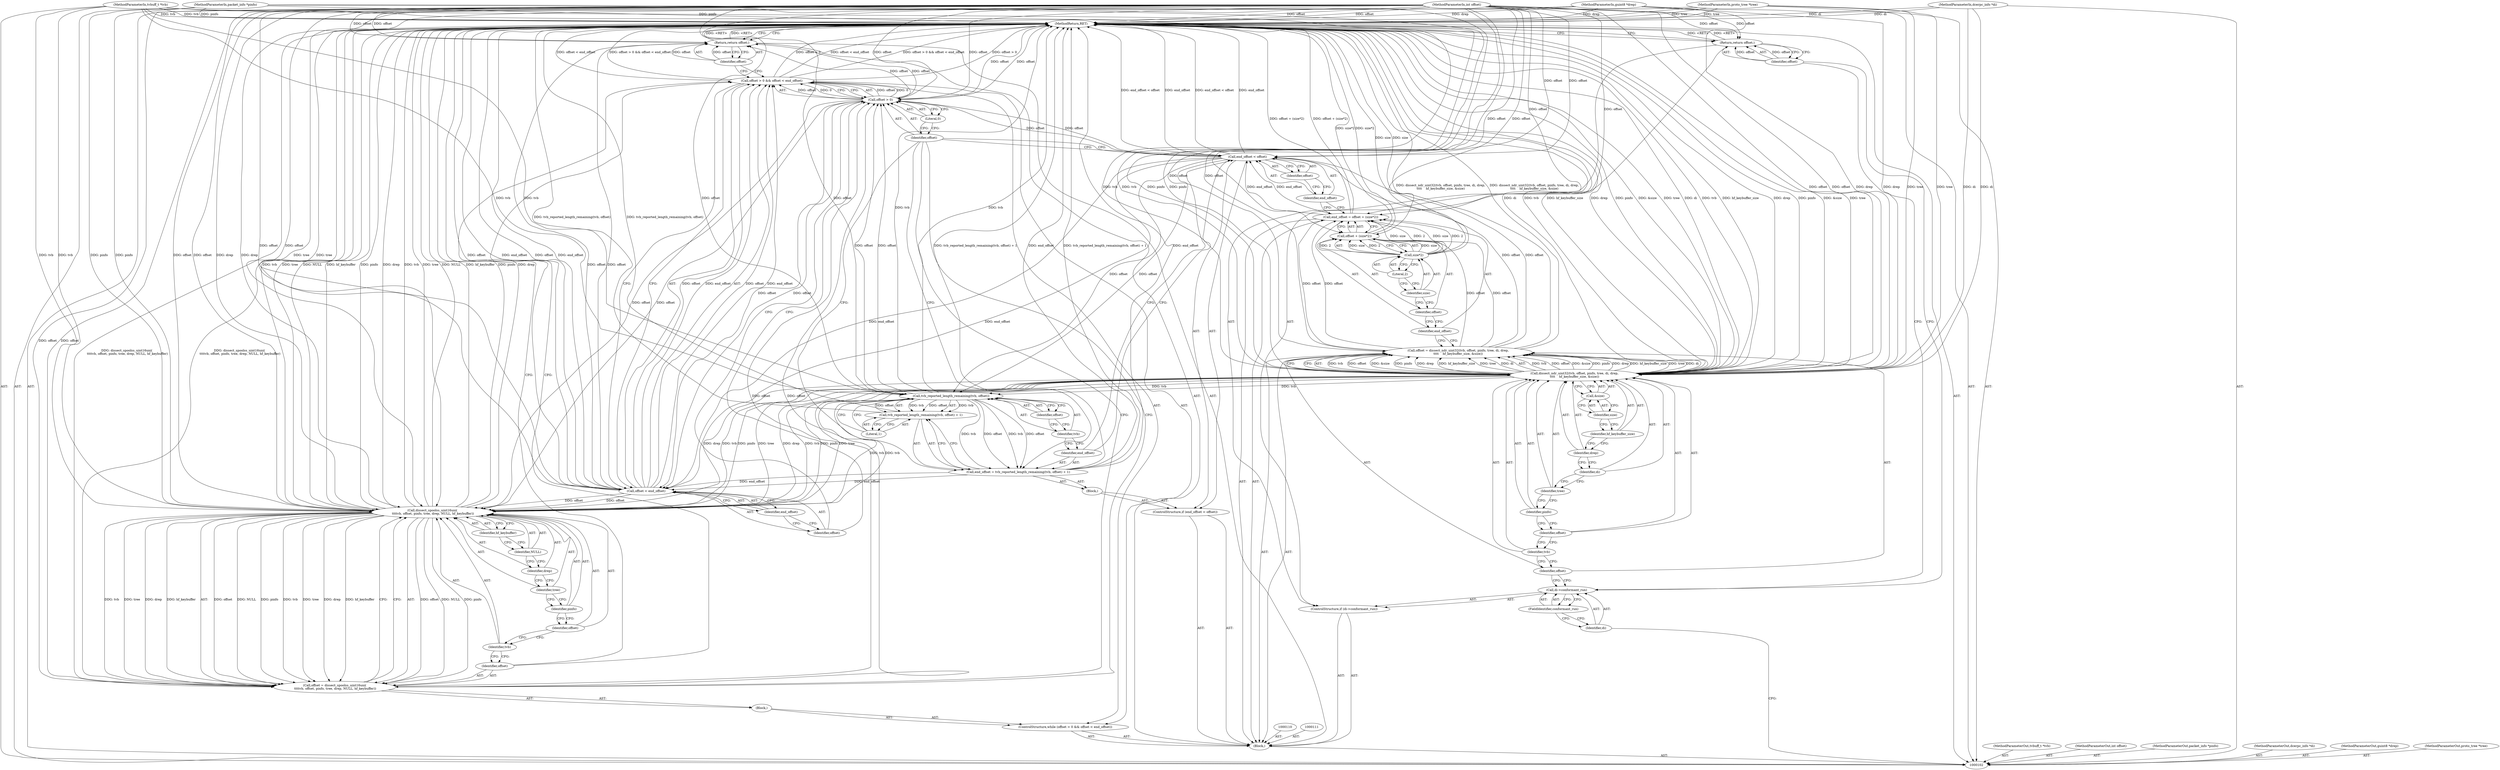 digraph "0_wireshark_b4d16b4495b732888e12baf5b8a7e9bf2665e22b" {
"1000170" [label="(MethodReturn,RET)"];
"1000103" [label="(MethodParameterIn,tvbuff_t *tvb)"];
"1000246" [label="(MethodParameterOut,tvbuff_t *tvb)"];
"1000104" [label="(MethodParameterIn,int offset)"];
"1000247" [label="(MethodParameterOut,int offset)"];
"1000105" [label="(MethodParameterIn,packet_info *pinfo)"];
"1000248" [label="(MethodParameterOut,packet_info *pinfo)"];
"1000118" [label="(Call,offset = dissect_ndr_uint32(tvb, offset, pinfo, tree, di, drep,\n\t\t\t\t    hf_keybuffer_size, &size))"];
"1000119" [label="(Identifier,offset)"];
"1000120" [label="(Call,dissect_ndr_uint32(tvb, offset, pinfo, tree, di, drep,\n\t\t\t\t    hf_keybuffer_size, &size))"];
"1000121" [label="(Identifier,tvb)"];
"1000122" [label="(Identifier,offset)"];
"1000123" [label="(Identifier,pinfo)"];
"1000124" [label="(Identifier,tree)"];
"1000125" [label="(Identifier,di)"];
"1000126" [label="(Identifier,drep)"];
"1000128" [label="(Call,&size)"];
"1000129" [label="(Identifier,size)"];
"1000127" [label="(Identifier,hf_keybuffer_size)"];
"1000130" [label="(Call,end_offset = offset + (size*2))"];
"1000131" [label="(Identifier,end_offset)"];
"1000132" [label="(Call,offset + (size*2))"];
"1000133" [label="(Identifier,offset)"];
"1000134" [label="(Call,size*2)"];
"1000135" [label="(Identifier,size)"];
"1000136" [label="(Literal,2)"];
"1000137" [label="(ControlStructure,if (end_offset < offset))"];
"1000140" [label="(Identifier,offset)"];
"1000141" [label="(Block,)"];
"1000138" [label="(Call,end_offset < offset)"];
"1000139" [label="(Identifier,end_offset)"];
"1000107" [label="(MethodParameterIn,dcerpc_info *di)"];
"1000250" [label="(MethodParameterOut,dcerpc_info *di)"];
"1000108" [label="(MethodParameterIn,guint8 *drep)"];
"1000251" [label="(MethodParameterOut,guint8 *drep)"];
"1000106" [label="(MethodParameterIn,proto_tree *tree)"];
"1000249" [label="(MethodParameterOut,proto_tree *tree)"];
"1000144" [label="(Call,tvb_reported_length_remaining(tvb, offset) + 1)"];
"1000145" [label="(Call,tvb_reported_length_remaining(tvb, offset))"];
"1000142" [label="(Call,end_offset = tvb_reported_length_remaining(tvb, offset) + 1)"];
"1000143" [label="(Identifier,end_offset)"];
"1000146" [label="(Identifier,tvb)"];
"1000147" [label="(Identifier,offset)"];
"1000148" [label="(Literal,1)"];
"1000149" [label="(ControlStructure,while (offset > 0 && offset < end_offset))"];
"1000153" [label="(Literal,0)"];
"1000154" [label="(Call,offset < end_offset)"];
"1000155" [label="(Identifier,offset)"];
"1000156" [label="(Identifier,end_offset)"];
"1000157" [label="(Block,)"];
"1000150" [label="(Call,offset > 0 && offset < end_offset)"];
"1000151" [label="(Call,offset > 0)"];
"1000152" [label="(Identifier,offset)"];
"1000160" [label="(Call,dissect_spoolss_uint16uni(\n \t\t\ttvb, offset, pinfo, tree, drep, NULL, hf_keybuffer))"];
"1000158" [label="(Call,offset = dissect_spoolss_uint16uni(\n \t\t\ttvb, offset, pinfo, tree, drep, NULL, hf_keybuffer))"];
"1000159" [label="(Identifier,offset)"];
"1000163" [label="(Identifier,pinfo)"];
"1000164" [label="(Identifier,tree)"];
"1000165" [label="(Identifier,drep)"];
"1000166" [label="(Identifier,NULL)"];
"1000161" [label="(Identifier,tvb)"];
"1000167" [label="(Identifier,hf_keybuffer)"];
"1000162" [label="(Identifier,offset)"];
"1000109" [label="(Block,)"];
"1000168" [label="(Return,return offset;)"];
"1000169" [label="(Identifier,offset)"];
"1000112" [label="(ControlStructure,if (di->conformant_run))"];
"1000113" [label="(Call,di->conformant_run)"];
"1000114" [label="(Identifier,di)"];
"1000115" [label="(FieldIdentifier,conformant_run)"];
"1000116" [label="(Return,return offset;)"];
"1000117" [label="(Identifier,offset)"];
"1000170" -> "1000102"  [label="AST: "];
"1000170" -> "1000116"  [label="CFG: "];
"1000170" -> "1000168"  [label="CFG: "];
"1000120" -> "1000170"  [label="DDG: di"];
"1000120" -> "1000170"  [label="DDG: tvb"];
"1000120" -> "1000170"  [label="DDG: hf_keybuffer_size"];
"1000120" -> "1000170"  [label="DDG: drep"];
"1000120" -> "1000170"  [label="DDG: pinfo"];
"1000120" -> "1000170"  [label="DDG: &size"];
"1000120" -> "1000170"  [label="DDG: tree"];
"1000108" -> "1000170"  [label="DDG: drep"];
"1000104" -> "1000170"  [label="DDG: offset"];
"1000105" -> "1000170"  [label="DDG: pinfo"];
"1000158" -> "1000170"  [label="DDG: dissect_spoolss_uint16uni(\n \t\t\ttvb, offset, pinfo, tree, drep, NULL, hf_keybuffer)"];
"1000150" -> "1000170"  [label="DDG: offset < end_offset"];
"1000150" -> "1000170"  [label="DDG: offset > 0 && offset < end_offset"];
"1000150" -> "1000170"  [label="DDG: offset > 0"];
"1000160" -> "1000170"  [label="DDG: tvb"];
"1000160" -> "1000170"  [label="DDG: tree"];
"1000160" -> "1000170"  [label="DDG: NULL"];
"1000160" -> "1000170"  [label="DDG: hf_keybuffer"];
"1000160" -> "1000170"  [label="DDG: pinfo"];
"1000160" -> "1000170"  [label="DDG: drep"];
"1000106" -> "1000170"  [label="DDG: tree"];
"1000107" -> "1000170"  [label="DDG: di"];
"1000130" -> "1000170"  [label="DDG: offset + (size*2)"];
"1000138" -> "1000170"  [label="DDG: end_offset"];
"1000138" -> "1000170"  [label="DDG: end_offset < offset"];
"1000151" -> "1000170"  [label="DDG: offset"];
"1000154" -> "1000170"  [label="DDG: offset"];
"1000154" -> "1000170"  [label="DDG: end_offset"];
"1000142" -> "1000170"  [label="DDG: tvb_reported_length_remaining(tvb, offset) + 1"];
"1000142" -> "1000170"  [label="DDG: end_offset"];
"1000132" -> "1000170"  [label="DDG: size*2"];
"1000103" -> "1000170"  [label="DDG: tvb"];
"1000134" -> "1000170"  [label="DDG: size"];
"1000118" -> "1000170"  [label="DDG: dissect_ndr_uint32(tvb, offset, pinfo, tree, di, drep,\n\t\t\t\t    hf_keybuffer_size, &size)"];
"1000144" -> "1000170"  [label="DDG: tvb_reported_length_remaining(tvb, offset)"];
"1000145" -> "1000170"  [label="DDG: tvb"];
"1000168" -> "1000170"  [label="DDG: <RET>"];
"1000116" -> "1000170"  [label="DDG: <RET>"];
"1000103" -> "1000102"  [label="AST: "];
"1000103" -> "1000170"  [label="DDG: tvb"];
"1000103" -> "1000120"  [label="DDG: tvb"];
"1000103" -> "1000145"  [label="DDG: tvb"];
"1000103" -> "1000160"  [label="DDG: tvb"];
"1000246" -> "1000102"  [label="AST: "];
"1000104" -> "1000102"  [label="AST: "];
"1000104" -> "1000170"  [label="DDG: offset"];
"1000104" -> "1000116"  [label="DDG: offset"];
"1000104" -> "1000118"  [label="DDG: offset"];
"1000104" -> "1000120"  [label="DDG: offset"];
"1000104" -> "1000130"  [label="DDG: offset"];
"1000104" -> "1000132"  [label="DDG: offset"];
"1000104" -> "1000138"  [label="DDG: offset"];
"1000104" -> "1000145"  [label="DDG: offset"];
"1000104" -> "1000151"  [label="DDG: offset"];
"1000104" -> "1000154"  [label="DDG: offset"];
"1000104" -> "1000158"  [label="DDG: offset"];
"1000104" -> "1000160"  [label="DDG: offset"];
"1000104" -> "1000168"  [label="DDG: offset"];
"1000247" -> "1000102"  [label="AST: "];
"1000105" -> "1000102"  [label="AST: "];
"1000105" -> "1000170"  [label="DDG: pinfo"];
"1000105" -> "1000120"  [label="DDG: pinfo"];
"1000105" -> "1000160"  [label="DDG: pinfo"];
"1000248" -> "1000102"  [label="AST: "];
"1000118" -> "1000109"  [label="AST: "];
"1000118" -> "1000120"  [label="CFG: "];
"1000119" -> "1000118"  [label="AST: "];
"1000120" -> "1000118"  [label="AST: "];
"1000131" -> "1000118"  [label="CFG: "];
"1000118" -> "1000170"  [label="DDG: dissect_ndr_uint32(tvb, offset, pinfo, tree, di, drep,\n\t\t\t\t    hf_keybuffer_size, &size)"];
"1000120" -> "1000118"  [label="DDG: tvb"];
"1000120" -> "1000118"  [label="DDG: offset"];
"1000120" -> "1000118"  [label="DDG: &size"];
"1000120" -> "1000118"  [label="DDG: pinfo"];
"1000120" -> "1000118"  [label="DDG: drep"];
"1000120" -> "1000118"  [label="DDG: hf_keybuffer_size"];
"1000120" -> "1000118"  [label="DDG: tree"];
"1000120" -> "1000118"  [label="DDG: di"];
"1000104" -> "1000118"  [label="DDG: offset"];
"1000118" -> "1000130"  [label="DDG: offset"];
"1000118" -> "1000132"  [label="DDG: offset"];
"1000118" -> "1000138"  [label="DDG: offset"];
"1000119" -> "1000118"  [label="AST: "];
"1000119" -> "1000113"  [label="CFG: "];
"1000121" -> "1000119"  [label="CFG: "];
"1000120" -> "1000118"  [label="AST: "];
"1000120" -> "1000128"  [label="CFG: "];
"1000121" -> "1000120"  [label="AST: "];
"1000122" -> "1000120"  [label="AST: "];
"1000123" -> "1000120"  [label="AST: "];
"1000124" -> "1000120"  [label="AST: "];
"1000125" -> "1000120"  [label="AST: "];
"1000126" -> "1000120"  [label="AST: "];
"1000127" -> "1000120"  [label="AST: "];
"1000128" -> "1000120"  [label="AST: "];
"1000118" -> "1000120"  [label="CFG: "];
"1000120" -> "1000170"  [label="DDG: di"];
"1000120" -> "1000170"  [label="DDG: tvb"];
"1000120" -> "1000170"  [label="DDG: hf_keybuffer_size"];
"1000120" -> "1000170"  [label="DDG: drep"];
"1000120" -> "1000170"  [label="DDG: pinfo"];
"1000120" -> "1000170"  [label="DDG: &size"];
"1000120" -> "1000170"  [label="DDG: tree"];
"1000120" -> "1000118"  [label="DDG: tvb"];
"1000120" -> "1000118"  [label="DDG: offset"];
"1000120" -> "1000118"  [label="DDG: &size"];
"1000120" -> "1000118"  [label="DDG: pinfo"];
"1000120" -> "1000118"  [label="DDG: drep"];
"1000120" -> "1000118"  [label="DDG: hf_keybuffer_size"];
"1000120" -> "1000118"  [label="DDG: tree"];
"1000120" -> "1000118"  [label="DDG: di"];
"1000103" -> "1000120"  [label="DDG: tvb"];
"1000104" -> "1000120"  [label="DDG: offset"];
"1000105" -> "1000120"  [label="DDG: pinfo"];
"1000106" -> "1000120"  [label="DDG: tree"];
"1000107" -> "1000120"  [label="DDG: di"];
"1000108" -> "1000120"  [label="DDG: drep"];
"1000120" -> "1000145"  [label="DDG: tvb"];
"1000120" -> "1000160"  [label="DDG: tvb"];
"1000120" -> "1000160"  [label="DDG: pinfo"];
"1000120" -> "1000160"  [label="DDG: tree"];
"1000120" -> "1000160"  [label="DDG: drep"];
"1000121" -> "1000120"  [label="AST: "];
"1000121" -> "1000119"  [label="CFG: "];
"1000122" -> "1000121"  [label="CFG: "];
"1000122" -> "1000120"  [label="AST: "];
"1000122" -> "1000121"  [label="CFG: "];
"1000123" -> "1000122"  [label="CFG: "];
"1000123" -> "1000120"  [label="AST: "];
"1000123" -> "1000122"  [label="CFG: "];
"1000124" -> "1000123"  [label="CFG: "];
"1000124" -> "1000120"  [label="AST: "];
"1000124" -> "1000123"  [label="CFG: "];
"1000125" -> "1000124"  [label="CFG: "];
"1000125" -> "1000120"  [label="AST: "];
"1000125" -> "1000124"  [label="CFG: "];
"1000126" -> "1000125"  [label="CFG: "];
"1000126" -> "1000120"  [label="AST: "];
"1000126" -> "1000125"  [label="CFG: "];
"1000127" -> "1000126"  [label="CFG: "];
"1000128" -> "1000120"  [label="AST: "];
"1000128" -> "1000129"  [label="CFG: "];
"1000129" -> "1000128"  [label="AST: "];
"1000120" -> "1000128"  [label="CFG: "];
"1000129" -> "1000128"  [label="AST: "];
"1000129" -> "1000127"  [label="CFG: "];
"1000128" -> "1000129"  [label="CFG: "];
"1000127" -> "1000120"  [label="AST: "];
"1000127" -> "1000126"  [label="CFG: "];
"1000129" -> "1000127"  [label="CFG: "];
"1000130" -> "1000109"  [label="AST: "];
"1000130" -> "1000132"  [label="CFG: "];
"1000131" -> "1000130"  [label="AST: "];
"1000132" -> "1000130"  [label="AST: "];
"1000139" -> "1000130"  [label="CFG: "];
"1000130" -> "1000170"  [label="DDG: offset + (size*2)"];
"1000118" -> "1000130"  [label="DDG: offset"];
"1000104" -> "1000130"  [label="DDG: offset"];
"1000134" -> "1000130"  [label="DDG: size"];
"1000134" -> "1000130"  [label="DDG: 2"];
"1000130" -> "1000138"  [label="DDG: end_offset"];
"1000131" -> "1000130"  [label="AST: "];
"1000131" -> "1000118"  [label="CFG: "];
"1000133" -> "1000131"  [label="CFG: "];
"1000132" -> "1000130"  [label="AST: "];
"1000132" -> "1000134"  [label="CFG: "];
"1000133" -> "1000132"  [label="AST: "];
"1000134" -> "1000132"  [label="AST: "];
"1000130" -> "1000132"  [label="CFG: "];
"1000132" -> "1000170"  [label="DDG: size*2"];
"1000118" -> "1000132"  [label="DDG: offset"];
"1000104" -> "1000132"  [label="DDG: offset"];
"1000134" -> "1000132"  [label="DDG: size"];
"1000134" -> "1000132"  [label="DDG: 2"];
"1000133" -> "1000132"  [label="AST: "];
"1000133" -> "1000131"  [label="CFG: "];
"1000135" -> "1000133"  [label="CFG: "];
"1000134" -> "1000132"  [label="AST: "];
"1000134" -> "1000136"  [label="CFG: "];
"1000135" -> "1000134"  [label="AST: "];
"1000136" -> "1000134"  [label="AST: "];
"1000132" -> "1000134"  [label="CFG: "];
"1000134" -> "1000170"  [label="DDG: size"];
"1000134" -> "1000130"  [label="DDG: size"];
"1000134" -> "1000130"  [label="DDG: 2"];
"1000134" -> "1000132"  [label="DDG: size"];
"1000134" -> "1000132"  [label="DDG: 2"];
"1000135" -> "1000134"  [label="AST: "];
"1000135" -> "1000133"  [label="CFG: "];
"1000136" -> "1000135"  [label="CFG: "];
"1000136" -> "1000134"  [label="AST: "];
"1000136" -> "1000135"  [label="CFG: "];
"1000134" -> "1000136"  [label="CFG: "];
"1000137" -> "1000109"  [label="AST: "];
"1000138" -> "1000137"  [label="AST: "];
"1000141" -> "1000137"  [label="AST: "];
"1000140" -> "1000138"  [label="AST: "];
"1000140" -> "1000139"  [label="CFG: "];
"1000138" -> "1000140"  [label="CFG: "];
"1000141" -> "1000137"  [label="AST: "];
"1000142" -> "1000141"  [label="AST: "];
"1000138" -> "1000137"  [label="AST: "];
"1000138" -> "1000140"  [label="CFG: "];
"1000139" -> "1000138"  [label="AST: "];
"1000140" -> "1000138"  [label="AST: "];
"1000143" -> "1000138"  [label="CFG: "];
"1000152" -> "1000138"  [label="CFG: "];
"1000138" -> "1000170"  [label="DDG: end_offset"];
"1000138" -> "1000170"  [label="DDG: end_offset < offset"];
"1000130" -> "1000138"  [label="DDG: end_offset"];
"1000104" -> "1000138"  [label="DDG: offset"];
"1000118" -> "1000138"  [label="DDG: offset"];
"1000138" -> "1000145"  [label="DDG: offset"];
"1000138" -> "1000151"  [label="DDG: offset"];
"1000138" -> "1000154"  [label="DDG: end_offset"];
"1000139" -> "1000138"  [label="AST: "];
"1000139" -> "1000130"  [label="CFG: "];
"1000140" -> "1000139"  [label="CFG: "];
"1000107" -> "1000102"  [label="AST: "];
"1000107" -> "1000170"  [label="DDG: di"];
"1000107" -> "1000120"  [label="DDG: di"];
"1000250" -> "1000102"  [label="AST: "];
"1000108" -> "1000102"  [label="AST: "];
"1000108" -> "1000170"  [label="DDG: drep"];
"1000108" -> "1000120"  [label="DDG: drep"];
"1000108" -> "1000160"  [label="DDG: drep"];
"1000251" -> "1000102"  [label="AST: "];
"1000106" -> "1000102"  [label="AST: "];
"1000106" -> "1000170"  [label="DDG: tree"];
"1000106" -> "1000120"  [label="DDG: tree"];
"1000106" -> "1000160"  [label="DDG: tree"];
"1000249" -> "1000102"  [label="AST: "];
"1000144" -> "1000142"  [label="AST: "];
"1000144" -> "1000148"  [label="CFG: "];
"1000145" -> "1000144"  [label="AST: "];
"1000148" -> "1000144"  [label="AST: "];
"1000142" -> "1000144"  [label="CFG: "];
"1000144" -> "1000170"  [label="DDG: tvb_reported_length_remaining(tvb, offset)"];
"1000145" -> "1000144"  [label="DDG: tvb"];
"1000145" -> "1000144"  [label="DDG: offset"];
"1000145" -> "1000144"  [label="AST: "];
"1000145" -> "1000147"  [label="CFG: "];
"1000146" -> "1000145"  [label="AST: "];
"1000147" -> "1000145"  [label="AST: "];
"1000148" -> "1000145"  [label="CFG: "];
"1000145" -> "1000170"  [label="DDG: tvb"];
"1000145" -> "1000142"  [label="DDG: tvb"];
"1000145" -> "1000142"  [label="DDG: offset"];
"1000145" -> "1000144"  [label="DDG: tvb"];
"1000145" -> "1000144"  [label="DDG: offset"];
"1000120" -> "1000145"  [label="DDG: tvb"];
"1000103" -> "1000145"  [label="DDG: tvb"];
"1000138" -> "1000145"  [label="DDG: offset"];
"1000104" -> "1000145"  [label="DDG: offset"];
"1000145" -> "1000151"  [label="DDG: offset"];
"1000145" -> "1000160"  [label="DDG: tvb"];
"1000142" -> "1000141"  [label="AST: "];
"1000142" -> "1000144"  [label="CFG: "];
"1000143" -> "1000142"  [label="AST: "];
"1000144" -> "1000142"  [label="AST: "];
"1000152" -> "1000142"  [label="CFG: "];
"1000142" -> "1000170"  [label="DDG: tvb_reported_length_remaining(tvb, offset) + 1"];
"1000142" -> "1000170"  [label="DDG: end_offset"];
"1000145" -> "1000142"  [label="DDG: tvb"];
"1000145" -> "1000142"  [label="DDG: offset"];
"1000142" -> "1000154"  [label="DDG: end_offset"];
"1000143" -> "1000142"  [label="AST: "];
"1000143" -> "1000138"  [label="CFG: "];
"1000146" -> "1000143"  [label="CFG: "];
"1000146" -> "1000145"  [label="AST: "];
"1000146" -> "1000143"  [label="CFG: "];
"1000147" -> "1000146"  [label="CFG: "];
"1000147" -> "1000145"  [label="AST: "];
"1000147" -> "1000146"  [label="CFG: "];
"1000145" -> "1000147"  [label="CFG: "];
"1000148" -> "1000144"  [label="AST: "];
"1000148" -> "1000145"  [label="CFG: "];
"1000144" -> "1000148"  [label="CFG: "];
"1000149" -> "1000109"  [label="AST: "];
"1000150" -> "1000149"  [label="AST: "];
"1000157" -> "1000149"  [label="AST: "];
"1000153" -> "1000151"  [label="AST: "];
"1000153" -> "1000152"  [label="CFG: "];
"1000151" -> "1000153"  [label="CFG: "];
"1000154" -> "1000150"  [label="AST: "];
"1000154" -> "1000156"  [label="CFG: "];
"1000155" -> "1000154"  [label="AST: "];
"1000156" -> "1000154"  [label="AST: "];
"1000150" -> "1000154"  [label="CFG: "];
"1000154" -> "1000170"  [label="DDG: offset"];
"1000154" -> "1000170"  [label="DDG: end_offset"];
"1000154" -> "1000150"  [label="DDG: offset"];
"1000154" -> "1000150"  [label="DDG: end_offset"];
"1000151" -> "1000154"  [label="DDG: offset"];
"1000104" -> "1000154"  [label="DDG: offset"];
"1000138" -> "1000154"  [label="DDG: end_offset"];
"1000142" -> "1000154"  [label="DDG: end_offset"];
"1000154" -> "1000160"  [label="DDG: offset"];
"1000154" -> "1000168"  [label="DDG: offset"];
"1000155" -> "1000154"  [label="AST: "];
"1000155" -> "1000151"  [label="CFG: "];
"1000156" -> "1000155"  [label="CFG: "];
"1000156" -> "1000154"  [label="AST: "];
"1000156" -> "1000155"  [label="CFG: "];
"1000154" -> "1000156"  [label="CFG: "];
"1000157" -> "1000149"  [label="AST: "];
"1000158" -> "1000157"  [label="AST: "];
"1000150" -> "1000149"  [label="AST: "];
"1000150" -> "1000151"  [label="CFG: "];
"1000150" -> "1000154"  [label="CFG: "];
"1000151" -> "1000150"  [label="AST: "];
"1000154" -> "1000150"  [label="AST: "];
"1000159" -> "1000150"  [label="CFG: "];
"1000169" -> "1000150"  [label="CFG: "];
"1000150" -> "1000170"  [label="DDG: offset < end_offset"];
"1000150" -> "1000170"  [label="DDG: offset > 0 && offset < end_offset"];
"1000150" -> "1000170"  [label="DDG: offset > 0"];
"1000151" -> "1000150"  [label="DDG: offset"];
"1000151" -> "1000150"  [label="DDG: 0"];
"1000154" -> "1000150"  [label="DDG: offset"];
"1000154" -> "1000150"  [label="DDG: end_offset"];
"1000151" -> "1000150"  [label="AST: "];
"1000151" -> "1000153"  [label="CFG: "];
"1000152" -> "1000151"  [label="AST: "];
"1000153" -> "1000151"  [label="AST: "];
"1000155" -> "1000151"  [label="CFG: "];
"1000150" -> "1000151"  [label="CFG: "];
"1000151" -> "1000170"  [label="DDG: offset"];
"1000151" -> "1000150"  [label="DDG: offset"];
"1000151" -> "1000150"  [label="DDG: 0"];
"1000158" -> "1000151"  [label="DDG: offset"];
"1000138" -> "1000151"  [label="DDG: offset"];
"1000145" -> "1000151"  [label="DDG: offset"];
"1000104" -> "1000151"  [label="DDG: offset"];
"1000151" -> "1000154"  [label="DDG: offset"];
"1000151" -> "1000160"  [label="DDG: offset"];
"1000151" -> "1000168"  [label="DDG: offset"];
"1000152" -> "1000151"  [label="AST: "];
"1000152" -> "1000158"  [label="CFG: "];
"1000152" -> "1000142"  [label="CFG: "];
"1000152" -> "1000138"  [label="CFG: "];
"1000153" -> "1000152"  [label="CFG: "];
"1000160" -> "1000158"  [label="AST: "];
"1000160" -> "1000167"  [label="CFG: "];
"1000161" -> "1000160"  [label="AST: "];
"1000162" -> "1000160"  [label="AST: "];
"1000163" -> "1000160"  [label="AST: "];
"1000164" -> "1000160"  [label="AST: "];
"1000165" -> "1000160"  [label="AST: "];
"1000166" -> "1000160"  [label="AST: "];
"1000167" -> "1000160"  [label="AST: "];
"1000158" -> "1000160"  [label="CFG: "];
"1000160" -> "1000170"  [label="DDG: tvb"];
"1000160" -> "1000170"  [label="DDG: tree"];
"1000160" -> "1000170"  [label="DDG: NULL"];
"1000160" -> "1000170"  [label="DDG: hf_keybuffer"];
"1000160" -> "1000170"  [label="DDG: pinfo"];
"1000160" -> "1000170"  [label="DDG: drep"];
"1000160" -> "1000158"  [label="DDG: offset"];
"1000160" -> "1000158"  [label="DDG: NULL"];
"1000160" -> "1000158"  [label="DDG: pinfo"];
"1000160" -> "1000158"  [label="DDG: tvb"];
"1000160" -> "1000158"  [label="DDG: tree"];
"1000160" -> "1000158"  [label="DDG: drep"];
"1000160" -> "1000158"  [label="DDG: hf_keybuffer"];
"1000120" -> "1000160"  [label="DDG: tvb"];
"1000120" -> "1000160"  [label="DDG: pinfo"];
"1000120" -> "1000160"  [label="DDG: tree"];
"1000120" -> "1000160"  [label="DDG: drep"];
"1000145" -> "1000160"  [label="DDG: tvb"];
"1000103" -> "1000160"  [label="DDG: tvb"];
"1000151" -> "1000160"  [label="DDG: offset"];
"1000154" -> "1000160"  [label="DDG: offset"];
"1000104" -> "1000160"  [label="DDG: offset"];
"1000105" -> "1000160"  [label="DDG: pinfo"];
"1000106" -> "1000160"  [label="DDG: tree"];
"1000108" -> "1000160"  [label="DDG: drep"];
"1000158" -> "1000157"  [label="AST: "];
"1000158" -> "1000160"  [label="CFG: "];
"1000159" -> "1000158"  [label="AST: "];
"1000160" -> "1000158"  [label="AST: "];
"1000152" -> "1000158"  [label="CFG: "];
"1000158" -> "1000170"  [label="DDG: dissect_spoolss_uint16uni(\n \t\t\ttvb, offset, pinfo, tree, drep, NULL, hf_keybuffer)"];
"1000158" -> "1000151"  [label="DDG: offset"];
"1000160" -> "1000158"  [label="DDG: offset"];
"1000160" -> "1000158"  [label="DDG: NULL"];
"1000160" -> "1000158"  [label="DDG: pinfo"];
"1000160" -> "1000158"  [label="DDG: tvb"];
"1000160" -> "1000158"  [label="DDG: tree"];
"1000160" -> "1000158"  [label="DDG: drep"];
"1000160" -> "1000158"  [label="DDG: hf_keybuffer"];
"1000104" -> "1000158"  [label="DDG: offset"];
"1000159" -> "1000158"  [label="AST: "];
"1000159" -> "1000150"  [label="CFG: "];
"1000161" -> "1000159"  [label="CFG: "];
"1000163" -> "1000160"  [label="AST: "];
"1000163" -> "1000162"  [label="CFG: "];
"1000164" -> "1000163"  [label="CFG: "];
"1000164" -> "1000160"  [label="AST: "];
"1000164" -> "1000163"  [label="CFG: "];
"1000165" -> "1000164"  [label="CFG: "];
"1000165" -> "1000160"  [label="AST: "];
"1000165" -> "1000164"  [label="CFG: "];
"1000166" -> "1000165"  [label="CFG: "];
"1000166" -> "1000160"  [label="AST: "];
"1000166" -> "1000165"  [label="CFG: "];
"1000167" -> "1000166"  [label="CFG: "];
"1000161" -> "1000160"  [label="AST: "];
"1000161" -> "1000159"  [label="CFG: "];
"1000162" -> "1000161"  [label="CFG: "];
"1000167" -> "1000160"  [label="AST: "];
"1000167" -> "1000166"  [label="CFG: "];
"1000160" -> "1000167"  [label="CFG: "];
"1000162" -> "1000160"  [label="AST: "];
"1000162" -> "1000161"  [label="CFG: "];
"1000163" -> "1000162"  [label="CFG: "];
"1000109" -> "1000102"  [label="AST: "];
"1000110" -> "1000109"  [label="AST: "];
"1000111" -> "1000109"  [label="AST: "];
"1000112" -> "1000109"  [label="AST: "];
"1000118" -> "1000109"  [label="AST: "];
"1000130" -> "1000109"  [label="AST: "];
"1000137" -> "1000109"  [label="AST: "];
"1000149" -> "1000109"  [label="AST: "];
"1000168" -> "1000109"  [label="AST: "];
"1000168" -> "1000109"  [label="AST: "];
"1000168" -> "1000169"  [label="CFG: "];
"1000169" -> "1000168"  [label="AST: "];
"1000170" -> "1000168"  [label="CFG: "];
"1000168" -> "1000170"  [label="DDG: <RET>"];
"1000169" -> "1000168"  [label="DDG: offset"];
"1000151" -> "1000168"  [label="DDG: offset"];
"1000154" -> "1000168"  [label="DDG: offset"];
"1000104" -> "1000168"  [label="DDG: offset"];
"1000169" -> "1000168"  [label="AST: "];
"1000169" -> "1000150"  [label="CFG: "];
"1000168" -> "1000169"  [label="CFG: "];
"1000169" -> "1000168"  [label="DDG: offset"];
"1000112" -> "1000109"  [label="AST: "];
"1000113" -> "1000112"  [label="AST: "];
"1000116" -> "1000112"  [label="AST: "];
"1000113" -> "1000112"  [label="AST: "];
"1000113" -> "1000115"  [label="CFG: "];
"1000114" -> "1000113"  [label="AST: "];
"1000115" -> "1000113"  [label="AST: "];
"1000117" -> "1000113"  [label="CFG: "];
"1000119" -> "1000113"  [label="CFG: "];
"1000114" -> "1000113"  [label="AST: "];
"1000114" -> "1000102"  [label="CFG: "];
"1000115" -> "1000114"  [label="CFG: "];
"1000115" -> "1000113"  [label="AST: "];
"1000115" -> "1000114"  [label="CFG: "];
"1000113" -> "1000115"  [label="CFG: "];
"1000116" -> "1000112"  [label="AST: "];
"1000116" -> "1000117"  [label="CFG: "];
"1000117" -> "1000116"  [label="AST: "];
"1000170" -> "1000116"  [label="CFG: "];
"1000116" -> "1000170"  [label="DDG: <RET>"];
"1000117" -> "1000116"  [label="DDG: offset"];
"1000104" -> "1000116"  [label="DDG: offset"];
"1000117" -> "1000116"  [label="AST: "];
"1000117" -> "1000113"  [label="CFG: "];
"1000116" -> "1000117"  [label="CFG: "];
"1000117" -> "1000116"  [label="DDG: offset"];
}
